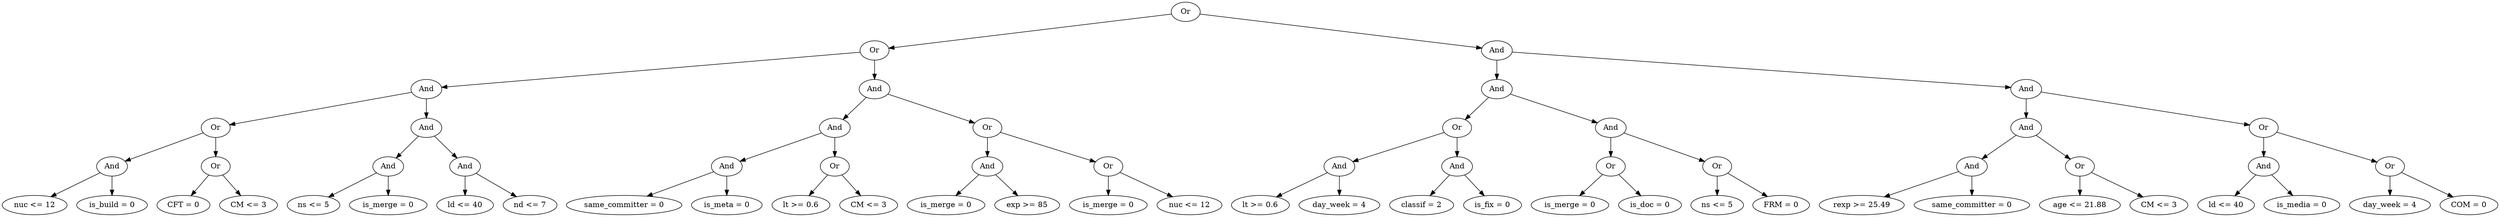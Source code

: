 digraph G {
	graph [bb="0,0,3869.2,396",
		dpi=78
	];
	node [label="\N"];
	1	 [height=0.5,
		label=Or,
		pos="1973.1,378",
		width=0.75];
	2	 [height=0.5,
		label=Or,
		pos="1465.1,306",
		width=0.75];
	1 -> 2	 [pos="e,1491.5,310.64 1946.9,373.38 1862.6,361.77 1598.5,325.39 1501.4,312.01"];
	3	 [height=0.5,
		label=And,
		pos="2373.1,306",
		width=0.75];
	1 -> 3	 [pos="e,2347.2,311.53 1999,372.46 2068.3,360.34 2257.7,327.2 2337.2,313.28"];
	4	 [height=0.5,
		label=And,
		pos="665.1,234",
		width=0.75];
	2 -> 4	 [pos="e,691.81,237.34 1438.5,302.67 1319.8,292.29 839.05,250.22 701.83,238.21"];
	5	 [height=0.5,
		label=And,
		pos="1465.1,234",
		width=0.75];
	2 -> 5	 [pos="e,1465.1,252.1 1465.1,287.7 1465.1,279.98 1465.1,270.71 1465.1,262.11"];
	8	 [height=0.5,
		label=Or,
		pos="336.1,162",
		width=0.75];
	4 -> 8	 [pos="e,361.45,168.39 639.83,227.62 581.7,215.26 438.36,184.76 371.5,170.53"];
	9	 [height=0.5,
		label=And,
		pos="665.1,162",
		width=0.75];
	4 -> 9	 [pos="e,665.1,180.1 665.1,215.7 665.1,207.98 665.1,198.71 665.1,190.11"];
	16	 [height=0.5,
		label=And,
		pos="168.1,90",
		width=0.75];
	8 -> 16	 [pos="e,190.5,100.33 313.79,151.7 284.54,139.52 233.06,118.07 199.78,104.2"];
	17	 [height=0.5,
		label=Or,
		pos="336.1,90",
		width=0.75];
	8 -> 17	 [pos="e,336.1,108.1 336.1,143.7 336.1,135.98 336.1,126.71 336.1,118.11"];
	32	 [height=0.5,
		label="nuc <= 12",
		pos="48.096,18",
		width=1.336];
	16 -> 32	 [pos="e,72.937,33.491 148.28,77.441 130.22,66.908 103.18,51.132 81.74,38.626"];
	33	 [height=0.5,
		label="is_build = 0",
		pos="168.1,18",
		width=1.4985];
	16 -> 33	 [pos="e,168.1,36.104 168.1,71.697 168.1,63.983 168.1,54.712 168.1,46.112"];
	34	 [height=0.5,
		label="CFT = 0",
		pos="283.1,18",
		width=1.1916];
	17 -> 34	 [pos="e,295.56,35.467 324.33,73.465 317.66,64.654 309.16,53.43 301.62,43.463"];
	35	 [height=0.5,
		label="CM <= 3",
		pos="389.1,18",
		width=1.2457];
	17 -> 35	 [pos="e,376.63,35.467 347.86,73.465 354.53,64.654 363.03,53.43 370.57,43.463"];
	18	 [height=0.5,
		label=And,
		pos="606.1,90",
		width=0.75];
	9 -> 18	 [pos="e,618.87,106.16 652.29,145.81 644.48,136.55 634.35,124.52 625.56,114.09"];
	19	 [height=0.5,
		label=And,
		pos="724.1,90",
		width=0.75];
	9 -> 19	 [pos="e,711.32,106.16 677.9,145.81 685.71,136.55 695.84,124.52 704.63,114.09"];
	36	 [height=0.5,
		label="ns <= 5",
		pos="491.1,18",
		width=1.0832];
	18 -> 36	 [pos="e,513.97,32.925 586.85,77.284 569.36,66.638 543.23,50.733 522.68,38.226"];
	37	 [height=0.5,
		label="is_merge = 0",
		pos="606.1,18",
		width=1.6068];
	18 -> 37	 [pos="e,606.1,36.104 606.1,71.697 606.1,63.983 606.1,54.712 606.1,46.112"];
	38	 [height=0.5,
		label="ld <= 40",
		pos="724.1,18",
		width=1.1735];
	19 -> 38	 [pos="e,724.1,36.104 724.1,71.697 724.1,63.983 724.1,54.712 724.1,46.112"];
	39	 [height=0.5,
		label="nd <= 7",
		pos="825.1,18",
		width=1.1193];
	19 -> 39	 [pos="e,804.05,33.585 742.15,76.485 756.94,66.238 778.16,51.531 795.43,39.559"];
	10	 [height=0.5,
		label=And,
		pos="1290.1,162",
		width=0.75];
	5 -> 10	 [pos="e,1312.8,172.08 1442.6,223.99 1412.1,211.79 1357.4,189.94 1322.5,175.97"];
	11	 [height=0.5,
		label=Or,
		pos="1527.1,162",
		width=0.75];
	5 -> 11	 [pos="e,1514,177.82 1478.2,218.15 1486.6,208.69 1497.7,196.24 1507.1,185.56"];
	20	 [height=0.5,
		label=And,
		pos="1124.1,90",
		width=0.75];
	10 -> 20	 [pos="e,1146.4,100.4 1267.7,151.56 1238.9,139.42 1188.7,118.25 1156,104.44"];
	21	 [height=0.5,
		label=Or,
		pos="1290.1,90",
		width=0.75];
	10 -> 21	 [pos="e,1290.1,108.1 1290.1,143.7 1290.1,135.98 1290.1,126.71 1290.1,118.11"];
	40	 [height=0.5,
		label="same_committer = 0",
		pos="968.1,18",
		width=2.3651];
	20 -> 40	 [pos="e,1002.8,34.568 1102.4,79.267 1079.1,68.826 1041.6,51.963 1012.1,38.725"];
	41	 [height=0.5,
		label="is_meta = 0",
		pos="1124.1,18",
		width=1.4804];
	20 -> 41	 [pos="e,1124.1,36.104 1124.1,71.697 1124.1,63.983 1124.1,54.712 1124.1,46.112"];
	42	 [height=0.5,
		label="lt >= 0.6",
		pos="1238.1,18",
		width=1.1735];
	21 -> 42	 [pos="e,1250.3,35.467 1278.6,73.465 1272.1,64.742 1263.8,53.654 1256.5,43.762"];
	43	 [height=0.5,
		label="CM <= 3",
		pos="1343.1,18",
		width=1.2457];
	21 -> 43	 [pos="e,1330.6,35.467 1301.9,73.465 1308.5,64.654 1317,53.43 1324.6,43.463"];
	22	 [height=0.5,
		label=And,
		pos="1527.1,90",
		width=0.75];
	11 -> 22	 [pos="e,1527.1,108.1 1527.1,143.7 1527.1,135.98 1527.1,126.71 1527.1,118.11"];
	23	 [height=0.5,
		label=Or,
		pos="1712.1,90",
		width=0.75];
	11 -> 23	 [pos="e,1689,99.724 1550.2,152.28 1582.8,139.93 1642.6,117.3 1679.7,103.27"];
	44	 [height=0.5,
		label="is_merge = 0",
		pos="1464.1,18",
		width=1.6068];
	22 -> 44	 [pos="e,1479.2,35.789 1513.7,74.155 1505.7,65.2 1495.2,53.576 1486,43.309"];
	45	 [height=0.5,
		label="exp >= 85",
		pos="1588.1,18",
		width=1.336];
	22 -> 45	 [pos="e,1573.9,35.29 1540,74.155 1547.9,65.072 1558.3,53.243 1567.3,42.87"];
	46	 [height=0.5,
		label="is_merge = 0",
		pos="1712.1,18",
		width=1.6068];
	23 -> 46	 [pos="e,1712.1,36.104 1712.1,71.697 1712.1,63.983 1712.1,54.712 1712.1,46.112"];
	47	 [height=0.5,
		label="nuc <= 12",
		pos="1836.1,18",
		width=1.336];
	23 -> 47	 [pos="e,1810.6,33.371 1732,77.753 1750.8,67.155 1779.3,51.056 1801.8,38.389"];
	6	 [height=0.5,
		label=And,
		pos="2373.1,234",
		width=0.75];
	3 -> 6	 [pos="e,2373.1,252.1 2373.1,287.7 2373.1,279.98 2373.1,270.71 2373.1,262.11"];
	7	 [height=0.5,
		label=And,
		pos="3134.1,234",
		width=0.75];
	3 -> 7	 [pos="e,3107.3,237.47 2399.7,302.55 2514.2,292.02 2964.7,250.58 3097.2,238.39"];
	12	 [height=0.5,
		label=Or,
		pos="2250.1,162",
		width=0.75];
	6 -> 12	 [pos="e,2270.1,174.4 2353.1,221.6 2333,210.16 2301.8,192.42 2279,179.46"];
	13	 [height=0.5,
		label=And,
		pos="2490.1,162",
		width=0.75];
	6 -> 13	 [pos="e,2470.4,174.75 2392.7,221.28 2411.6,209.98 2440.4,192.74 2461.8,179.94"];
	24	 [height=0.5,
		label=And,
		pos="2066.1,90",
		width=0.75];
	12 -> 24	 [pos="e,2089,99.724 2227.2,152.28 2194.8,139.98 2135.7,117.49 2098.8,103.45"];
	25	 [height=0.5,
		label=And,
		pos="2250.1,90",
		width=0.75];
	12 -> 25	 [pos="e,2250.1,108.1 2250.1,143.7 2250.1,135.98 2250.1,126.71 2250.1,118.11"];
	48	 [height=0.5,
		label="lt >= 0.6",
		pos="1944.1,18",
		width=1.1735];
	24 -> 48	 [pos="e,1968.2,32.805 2046.2,77.597 2027.5,66.838 1999,50.509 1976.9,37.819"];
	49	 [height=0.5,
		label="day_week = 4",
		pos="2066.1,18",
		width=1.7151];
	24 -> 49	 [pos="e,2066.1,36.104 2066.1,71.697 2066.1,63.983 2066.1,54.712 2066.1,46.112"];
	50	 [height=0.5,
		label="classif = 2",
		pos="2194.1,18",
		width=1.336];
	25 -> 50	 [pos="e,2207.4,35.628 2237.9,73.811 2230.9,65.015 2221.9,53.73 2213.8,43.688"];
	51	 [height=0.5,
		label="is_fix = 0",
		pos="2306.1,18",
		width=1.2638];
	25 -> 51	 [pos="e,2292.8,35.628 2262.2,73.811 2269.3,65.015 2278.3,53.73 2286.3,43.688"];
	26	 [height=0.5,
		label=Or,
		pos="2490.1,90",
		width=0.75];
	13 -> 26	 [pos="e,2490.1,108.1 2490.1,143.7 2490.1,135.98 2490.1,126.71 2490.1,118.11"];
	27	 [height=0.5,
		label=Or,
		pos="2660.1,90",
		width=0.75];
	13 -> 27	 [pos="e,2637.7,100.22 2512.7,151.7 2542.3,139.49 2594.6,117.95 2628.3,104.09"];
	52	 [height=0.5,
		label="is_merge = 0",
		pos="2427.1,18",
		width=1.6068];
	26 -> 52	 [pos="e,2442.2,35.789 2476.7,74.155 2468.7,65.2 2458.2,53.576 2449,43.309"];
	53	 [height=0.5,
		label="is_doc = 0",
		pos="2553.1,18",
		width=1.3902];
	26 -> 53	 [pos="e,2538.4,35.29 2503.5,74.155 2511.6,65.072 2522.3,53.243 2531.6,42.87"];
	54	 [height=0.5,
		label="ns <= 5",
		pos="2660.1,18",
		width=1.0832];
	27 -> 54	 [pos="e,2660.1,36.104 2660.1,71.697 2660.1,63.983 2660.1,54.712 2660.1,46.112"];
	55	 [height=0.5,
		label="FRM = 0",
		pos="2762.1,18",
		width=1.2457];
	27 -> 55	 [pos="e,2740.5,33.834 2678.3,76.485 2693.2,66.305 2714.4,51.723 2731.8,39.794"];
	14	 [height=0.5,
		label=And,
		pos="3134.1,162",
		width=0.75];
	7 -> 14	 [pos="e,3134.1,180.1 3134.1,215.7 3134.1,207.98 3134.1,198.71 3134.1,190.11"];
	15	 [height=0.5,
		label=Or,
		pos="3500.1,162",
		width=0.75];
	7 -> 15	 [pos="e,3474.4,167.92 3159.8,228.08 3223.9,215.83 3390.6,183.95 3464.2,169.86"];
	28	 [height=0.5,
		label=And,
		pos="3053.1,90",
		width=0.75];
	14 -> 28	 [pos="e,3069.1,104.8 3118.1,147.17 3106.3,137.01 3090.2,123.03 3076.9,111.56"];
	29	 [height=0.5,
		label=Or,
		pos="3215.1,90",
		width=0.75];
	14 -> 29	 [pos="e,3199.1,104.8 3150.1,147.17 3161.9,137.01 3178,123.03 3191.3,111.56"];
	56	 [height=0.5,
		label="rexp >= 25.49",
		pos="2887.1,18",
		width=1.7332];
	28 -> 56	 [pos="e,2920.9,33.253 3030.7,79.559 3005.1,68.771 2962.6,50.858 2930.5,37.306"];
	57	 [height=0.5,
		label="same_committer = 0",
		pos="3053.1,18",
		width=2.3651];
	28 -> 57	 [pos="e,3053.1,36.104 3053.1,71.697 3053.1,63.983 3053.1,54.712 3053.1,46.112"];
	58	 [height=0.5,
		label="age <= 21.88",
		pos="3215.1,18",
		width=1.6249];
	29 -> 58	 [pos="e,3215.1,36.104 3215.1,71.697 3215.1,63.983 3215.1,54.712 3215.1,46.112"];
	59	 [height=0.5,
		label="CM <= 3",
		pos="3336.1,18",
		width=1.2457];
	29 -> 59	 [pos="e,3311.4,33.305 3234.8,77.597 3253.1,67.021 3280.7,51.064 3302.4,38.471"];
	30	 [height=0.5,
		label=And,
		pos="3500.1,90",
		width=0.75];
	15 -> 30	 [pos="e,3500.1,108.1 3500.1,143.7 3500.1,135.98 3500.1,126.71 3500.1,118.11"];
	31	 [height=0.5,
		label=Or,
		pos="3697.1,90",
		width=0.75];
	15 -> 31	 [pos="e,3673.8,99.294 3523.5,152.7 3558.4,140.28 3624.4,116.81 3664.2,102.68"];
	60	 [height=0.5,
		label="ld <= 40",
		pos="3441.1,18",
		width=1.1735];
	30 -> 60	 [pos="e,3454.7,35.134 3487.3,73.811 3479.7,64.8 3469.9,53.177 3461.3,42.955"];
	61	 [height=0.5,
		label="is_media = 0",
		pos="3559.1,18",
		width=1.6068];
	30 -> 61	 [pos="e,3545.1,35.628 3512.9,73.811 3520.4,64.927 3530,53.504 3538.5,43.388"];
	62	 [height=0.5,
		label="day_week = 4",
		pos="3697.1,18",
		width=1.7151];
	31 -> 62	 [pos="e,3697.1,36.104 3697.1,71.697 3697.1,63.983 3697.1,54.712 3697.1,46.112"];
	63	 [height=0.5,
		label="COM = 0",
		pos="3823.1,18",
		width=1.2818];
	31 -> 63	 [pos="e,3797.7,33.119 3717.3,77.753 3736.6,67.04 3766,50.705 3788.9,37.976"];
}
